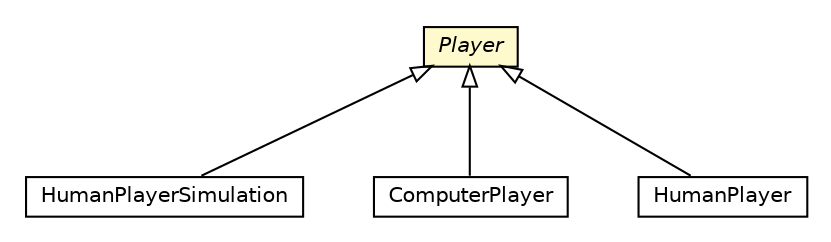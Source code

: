 #!/usr/local/bin/dot
#
# Class diagram 
# Generated by UMLGraph version R5_6 (http://www.umlgraph.org/)
#

digraph G {
	edge [fontname="Helvetica",fontsize=10,labelfontname="Helvetica",labelfontsize=10];
	node [fontname="Helvetica",fontsize=10,shape=plaintext];
	nodesep=0.25;
	ranksep=0.5;
	// com.mygames.HumanPlayerSimulation
	c111 [label=<<table title="com.mygames.HumanPlayerSimulation" border="0" cellborder="1" cellspacing="0" cellpadding="2" port="p" href="./HumanPlayerSimulation.html">
		<tr><td><table border="0" cellspacing="0" cellpadding="1">
<tr><td align="center" balign="center"> HumanPlayerSimulation </td></tr>
		</table></td></tr>
		</table>>, URL="./HumanPlayerSimulation.html", fontname="Helvetica", fontcolor="black", fontsize=10.0];
	// com.mygames.ComputerPlayer
	c112 [label=<<table title="com.mygames.ComputerPlayer" border="0" cellborder="1" cellspacing="0" cellpadding="2" port="p" href="./ComputerPlayer.html">
		<tr><td><table border="0" cellspacing="0" cellpadding="1">
<tr><td align="center" balign="center"> ComputerPlayer </td></tr>
		</table></td></tr>
		</table>>, URL="./ComputerPlayer.html", fontname="Helvetica", fontcolor="black", fontsize=10.0];
	// com.mygames.HumanPlayer
	c114 [label=<<table title="com.mygames.HumanPlayer" border="0" cellborder="1" cellspacing="0" cellpadding="2" port="p" href="./HumanPlayer.html">
		<tr><td><table border="0" cellspacing="0" cellpadding="1">
<tr><td align="center" balign="center"> HumanPlayer </td></tr>
		</table></td></tr>
		</table>>, URL="./HumanPlayer.html", fontname="Helvetica", fontcolor="black", fontsize=10.0];
	// com.mygames.Player
	c118 [label=<<table title="com.mygames.Player" border="0" cellborder="1" cellspacing="0" cellpadding="2" port="p" bgcolor="lemonChiffon" href="./Player.html">
		<tr><td><table border="0" cellspacing="0" cellpadding="1">
<tr><td align="center" balign="center"><font face="Helvetica-Oblique"> Player </font></td></tr>
		</table></td></tr>
		</table>>, URL="./Player.html", fontname="Helvetica", fontcolor="black", fontsize=10.0];
	//com.mygames.HumanPlayerSimulation extends com.mygames.Player
	c118:p -> c111:p [dir=back,arrowtail=empty];
	//com.mygames.ComputerPlayer extends com.mygames.Player
	c118:p -> c112:p [dir=back,arrowtail=empty];
	//com.mygames.HumanPlayer extends com.mygames.Player
	c118:p -> c114:p [dir=back,arrowtail=empty];
}

